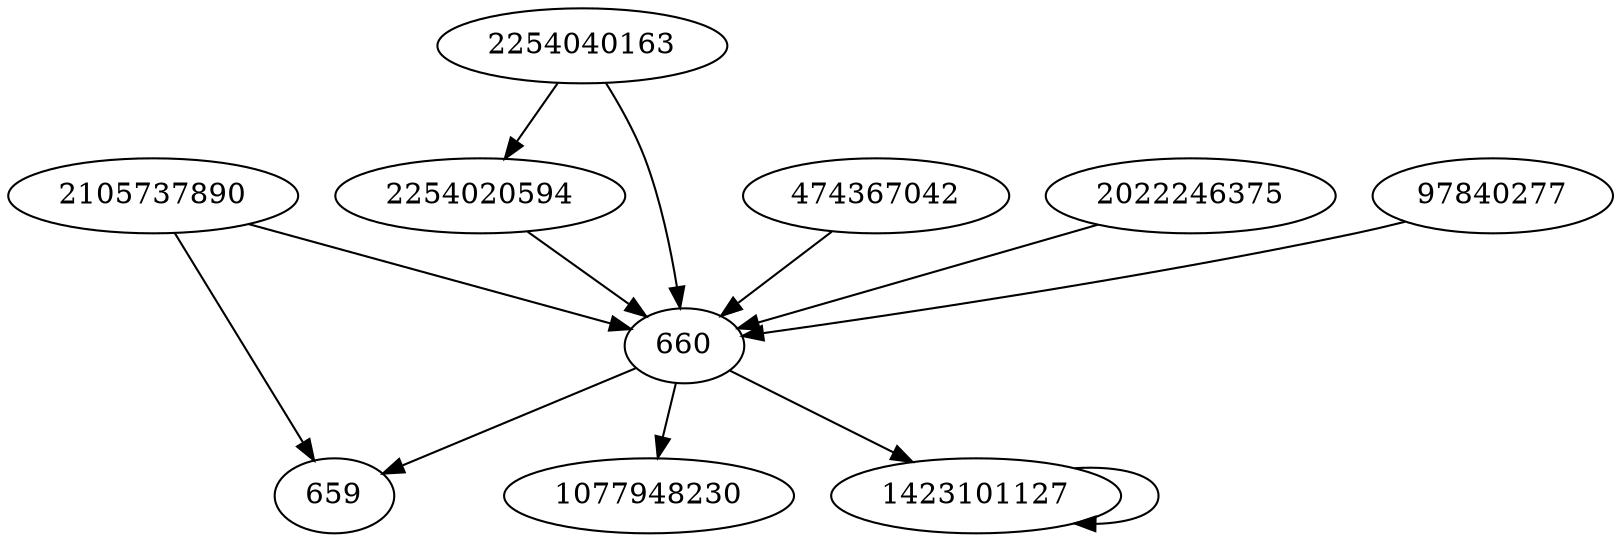 digraph  {
2105737890;
2254040163;
474367042;
1077948230;
2022246375;
1423101127;
2254020594;
659;
660;
97840277;
2105737890 -> 659;
2105737890 -> 660;
2254040163 -> 660;
2254040163 -> 2254020594;
474367042 -> 660;
2022246375 -> 660;
1423101127 -> 1423101127;
2254020594 -> 660;
660 -> 1423101127;
660 -> 1077948230;
660 -> 659;
97840277 -> 660;
}
